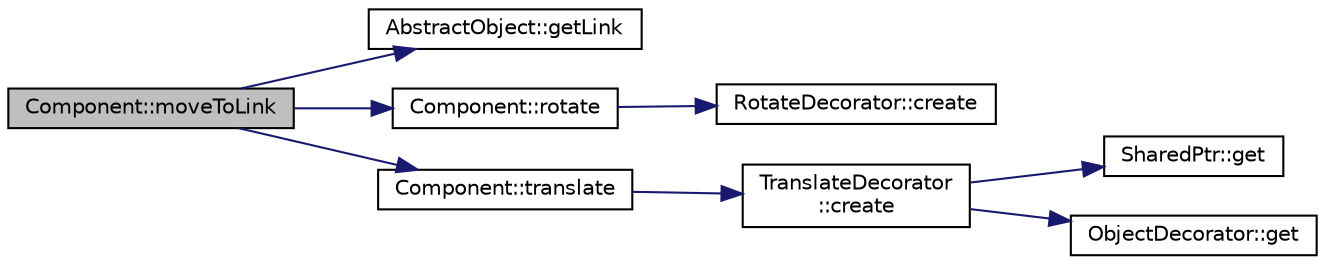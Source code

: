 digraph "Component::moveToLink"
{
  edge [fontname="Helvetica",fontsize="10",labelfontname="Helvetica",labelfontsize="10"];
  node [fontname="Helvetica",fontsize="10",shape=record];
  rankdir="LR";
  Node1 [label="Component::moveToLink",height=0.2,width=0.4,color="black", fillcolor="grey75", style="filled" fontcolor="black"];
  Node1 -> Node2 [color="midnightblue",fontsize="10",style="solid",fontname="Helvetica"];
  Node2 [label="AbstractObject::getLink",height=0.2,width=0.4,color="black", fillcolor="white", style="filled",URL="$classAbstractObject.html#a8ccb370b1bd2d4a08f35dfadb8532c21"];
  Node1 -> Node3 [color="midnightblue",fontsize="10",style="solid",fontname="Helvetica"];
  Node3 [label="Component::rotate",height=0.2,width=0.4,color="black", fillcolor="white", style="filled",URL="$classComponent.html#a4b843c2debc8bf1947a3c55bb8ede442",tooltip="Rotate the component."];
  Node3 -> Node4 [color="midnightblue",fontsize="10",style="solid",fontname="Helvetica"];
  Node4 [label="RotateDecorator::create",height=0.2,width=0.4,color="black", fillcolor="white", style="filled",URL="$classRotateDecorator.html#a1c259b6b8731e985a46a7f985c1ae511",tooltip="Default factory method."];
  Node1 -> Node5 [color="midnightblue",fontsize="10",style="solid",fontname="Helvetica"];
  Node5 [label="Component::translate",height=0.2,width=0.4,color="black", fillcolor="white", style="filled",URL="$classComponent.html#ad6dc21a828b8eebedf66f7e27a80799d",tooltip="Translate the component."];
  Node5 -> Node6 [color="midnightblue",fontsize="10",style="solid",fontname="Helvetica"];
  Node6 [label="TranslateDecorator\l::create",height=0.2,width=0.4,color="black", fillcolor="white", style="filled",URL="$classTranslateDecorator.html#a1dcad9f08c75e2cfe13718aea9012f88",tooltip="Default factory method."];
  Node6 -> Node7 [color="midnightblue",fontsize="10",style="solid",fontname="Helvetica"];
  Node7 [label="SharedPtr::get",height=0.2,width=0.4,color="black", fillcolor="white", style="filled",URL="$classSharedPtr.html#ac747048e189c896c11f0b436d02fc5e1",tooltip="Gets the pointer hold."];
  Node6 -> Node8 [color="midnightblue",fontsize="10",style="solid",fontname="Helvetica"];
  Node8 [label="ObjectDecorator::get",height=0.2,width=0.4,color="black", fillcolor="white", style="filled",URL="$classObjectDecorator.html#a0021fca00921a5a48b4507612dc65c74",tooltip="Get the internally hold pointer. Const version."];
}
